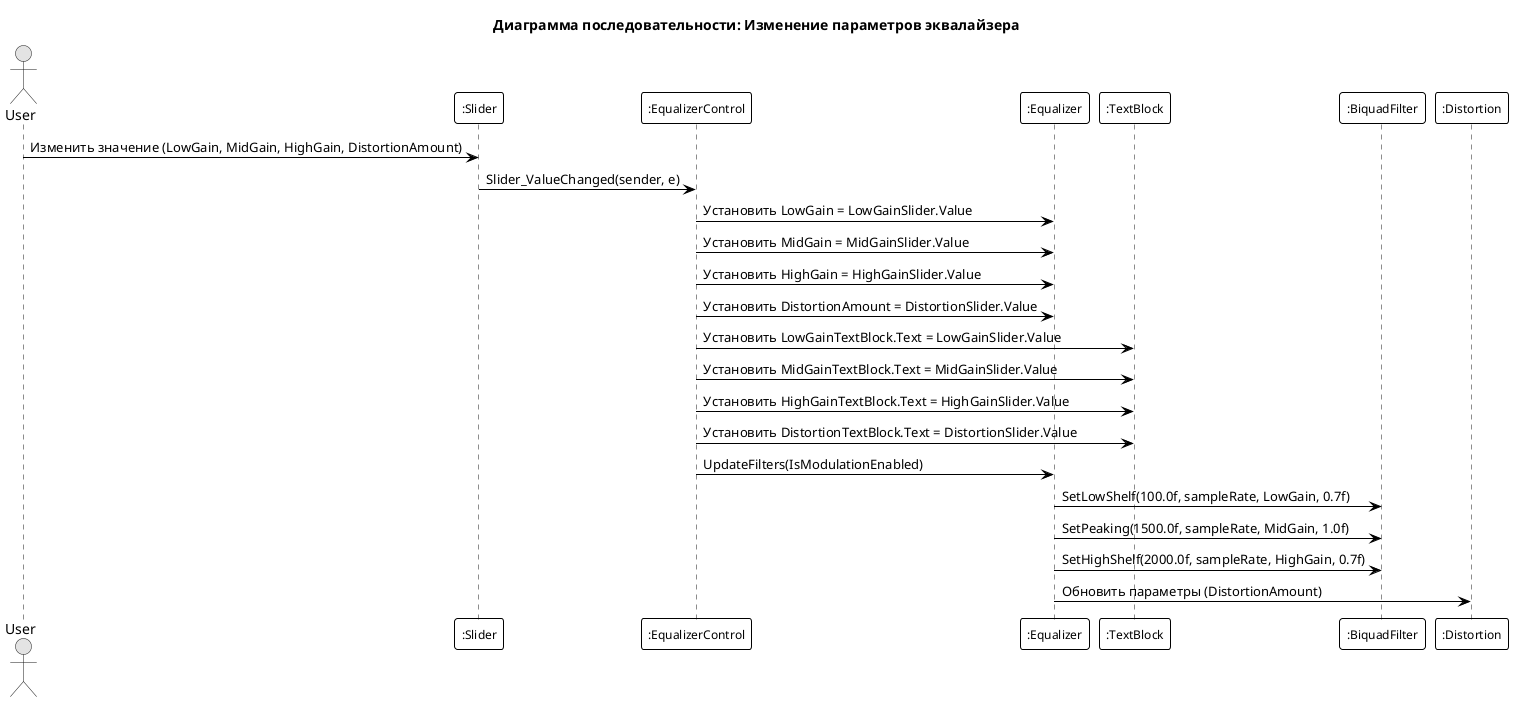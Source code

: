 @startuml SequenceDiagramEqualizerSettings

skinparam monochrome true
skinparam shadowing false
skinparam participantFontSize 12
skinparam participantFontName Arial
skinparam participantBorderThickness 1
skinparam participantBackgroundColor none
skinparam participantBorderColor black
skinparam ArrowColor black

title Диаграмма последовательности: Изменение параметров эквалайзера

actor User
participant ":Slider" as Slider
participant ":EqualizerControl" as Control
participant ":Equalizer" as Equalizer
participant ":TextBlock" as TextBlock
participant ":BiquadFilter" as BiquadFilter
participant ":Distortion" as Distortion

User -> Slider: Изменить значение (LowGain, MidGain, HighGain, DistortionAmount)
Slider -> Control: Slider_ValueChanged(sender, e)
Control -> Equalizer: Установить LowGain = LowGainSlider.Value
Control -> Equalizer: Установить MidGain = MidGainSlider.Value
Control -> Equalizer: Установить HighGain = HighGainSlider.Value
Control -> Equalizer: Установить DistortionAmount = DistortionSlider.Value
Control -> TextBlock: Установить LowGainTextBlock.Text = LowGainSlider.Value
Control -> TextBlock: Установить MidGainTextBlock.Text = MidGainSlider.Value
Control -> TextBlock: Установить HighGainTextBlock.Text = HighGainSlider.Value
Control -> TextBlock: Установить DistortionTextBlock.Text = DistortionSlider.Value
Control -> Equalizer: UpdateFilters(IsModulationEnabled)
Equalizer -> BiquadFilter: SetLowShelf(100.0f, sampleRate, LowGain, 0.7f)
Equalizer -> BiquadFilter: SetPeaking(1500.0f, sampleRate, MidGain, 1.0f)
Equalizer -> BiquadFilter: SetHighShelf(2000.0f, sampleRate, HighGain, 0.7f)
Equalizer -> Distortion: Обновить параметры (DistortionAmount)

@enduml